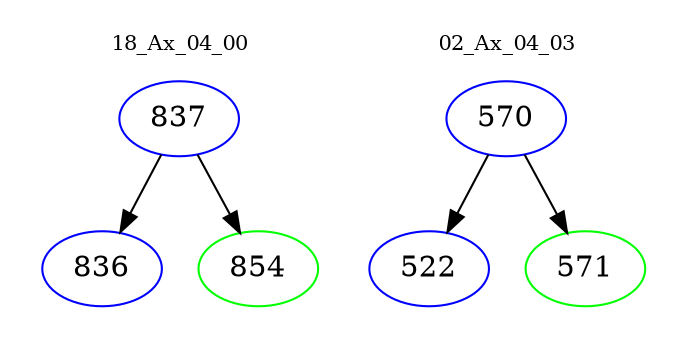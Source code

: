digraph{
subgraph cluster_0 {
color = white
label = "18_Ax_04_00";
fontsize=10;
T0_837 [label="837", color="blue"]
T0_837 -> T0_836 [color="black"]
T0_836 [label="836", color="blue"]
T0_837 -> T0_854 [color="black"]
T0_854 [label="854", color="green"]
}
subgraph cluster_1 {
color = white
label = "02_Ax_04_03";
fontsize=10;
T1_570 [label="570", color="blue"]
T1_570 -> T1_522 [color="black"]
T1_522 [label="522", color="blue"]
T1_570 -> T1_571 [color="black"]
T1_571 [label="571", color="green"]
}
}
